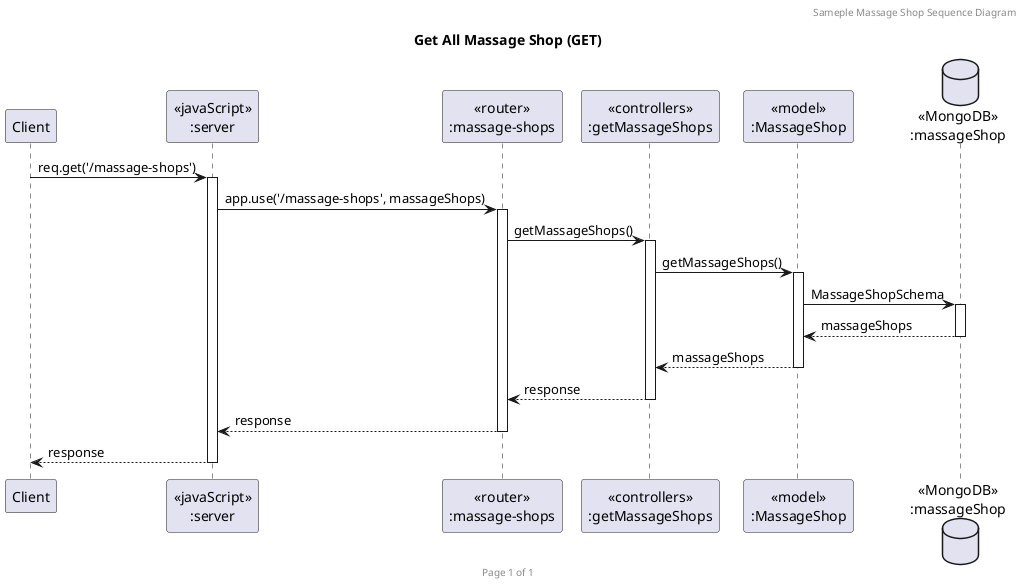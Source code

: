 @startuml Get All Massage Shop (GET)

header Sameple Massage Shop Sequence Diagram
footer Page %page% of %lastpage%
title "Get All Massage Shop (GET)"

participant "Client" as client
participant "<<javaScript>>\n:server" as server
participant "<<router>>\n:massage-shops" as routerMassageShop
participant "<<controllers>>\n:getMassageShops" as controllersGetMassageShop
participant "<<model>>\n:MassageShop" as modelMassageShop
database "<<MongoDB>>\n:massageShop" as MassageShopDatabase

client->server ++:req.get('/massage-shops')
server->routerMassageShop ++:app.use('/massage-shops', massageShops)
routerMassageShop -> controllersGetMassageShop ++:getMassageShops()
controllersGetMassageShop->modelMassageShop ++:getMassageShops()
modelMassageShop ->MassageShopDatabase ++: MassageShopSchema
MassageShopDatabase --> modelMassageShop --: massageShops
controllersGetMassageShop <-- modelMassageShop --:massageShops
routerMassageShop <-- controllersGetMassageShop --:response
server <-- routerMassageShop --:response
client <-- server --:response

@enduml
